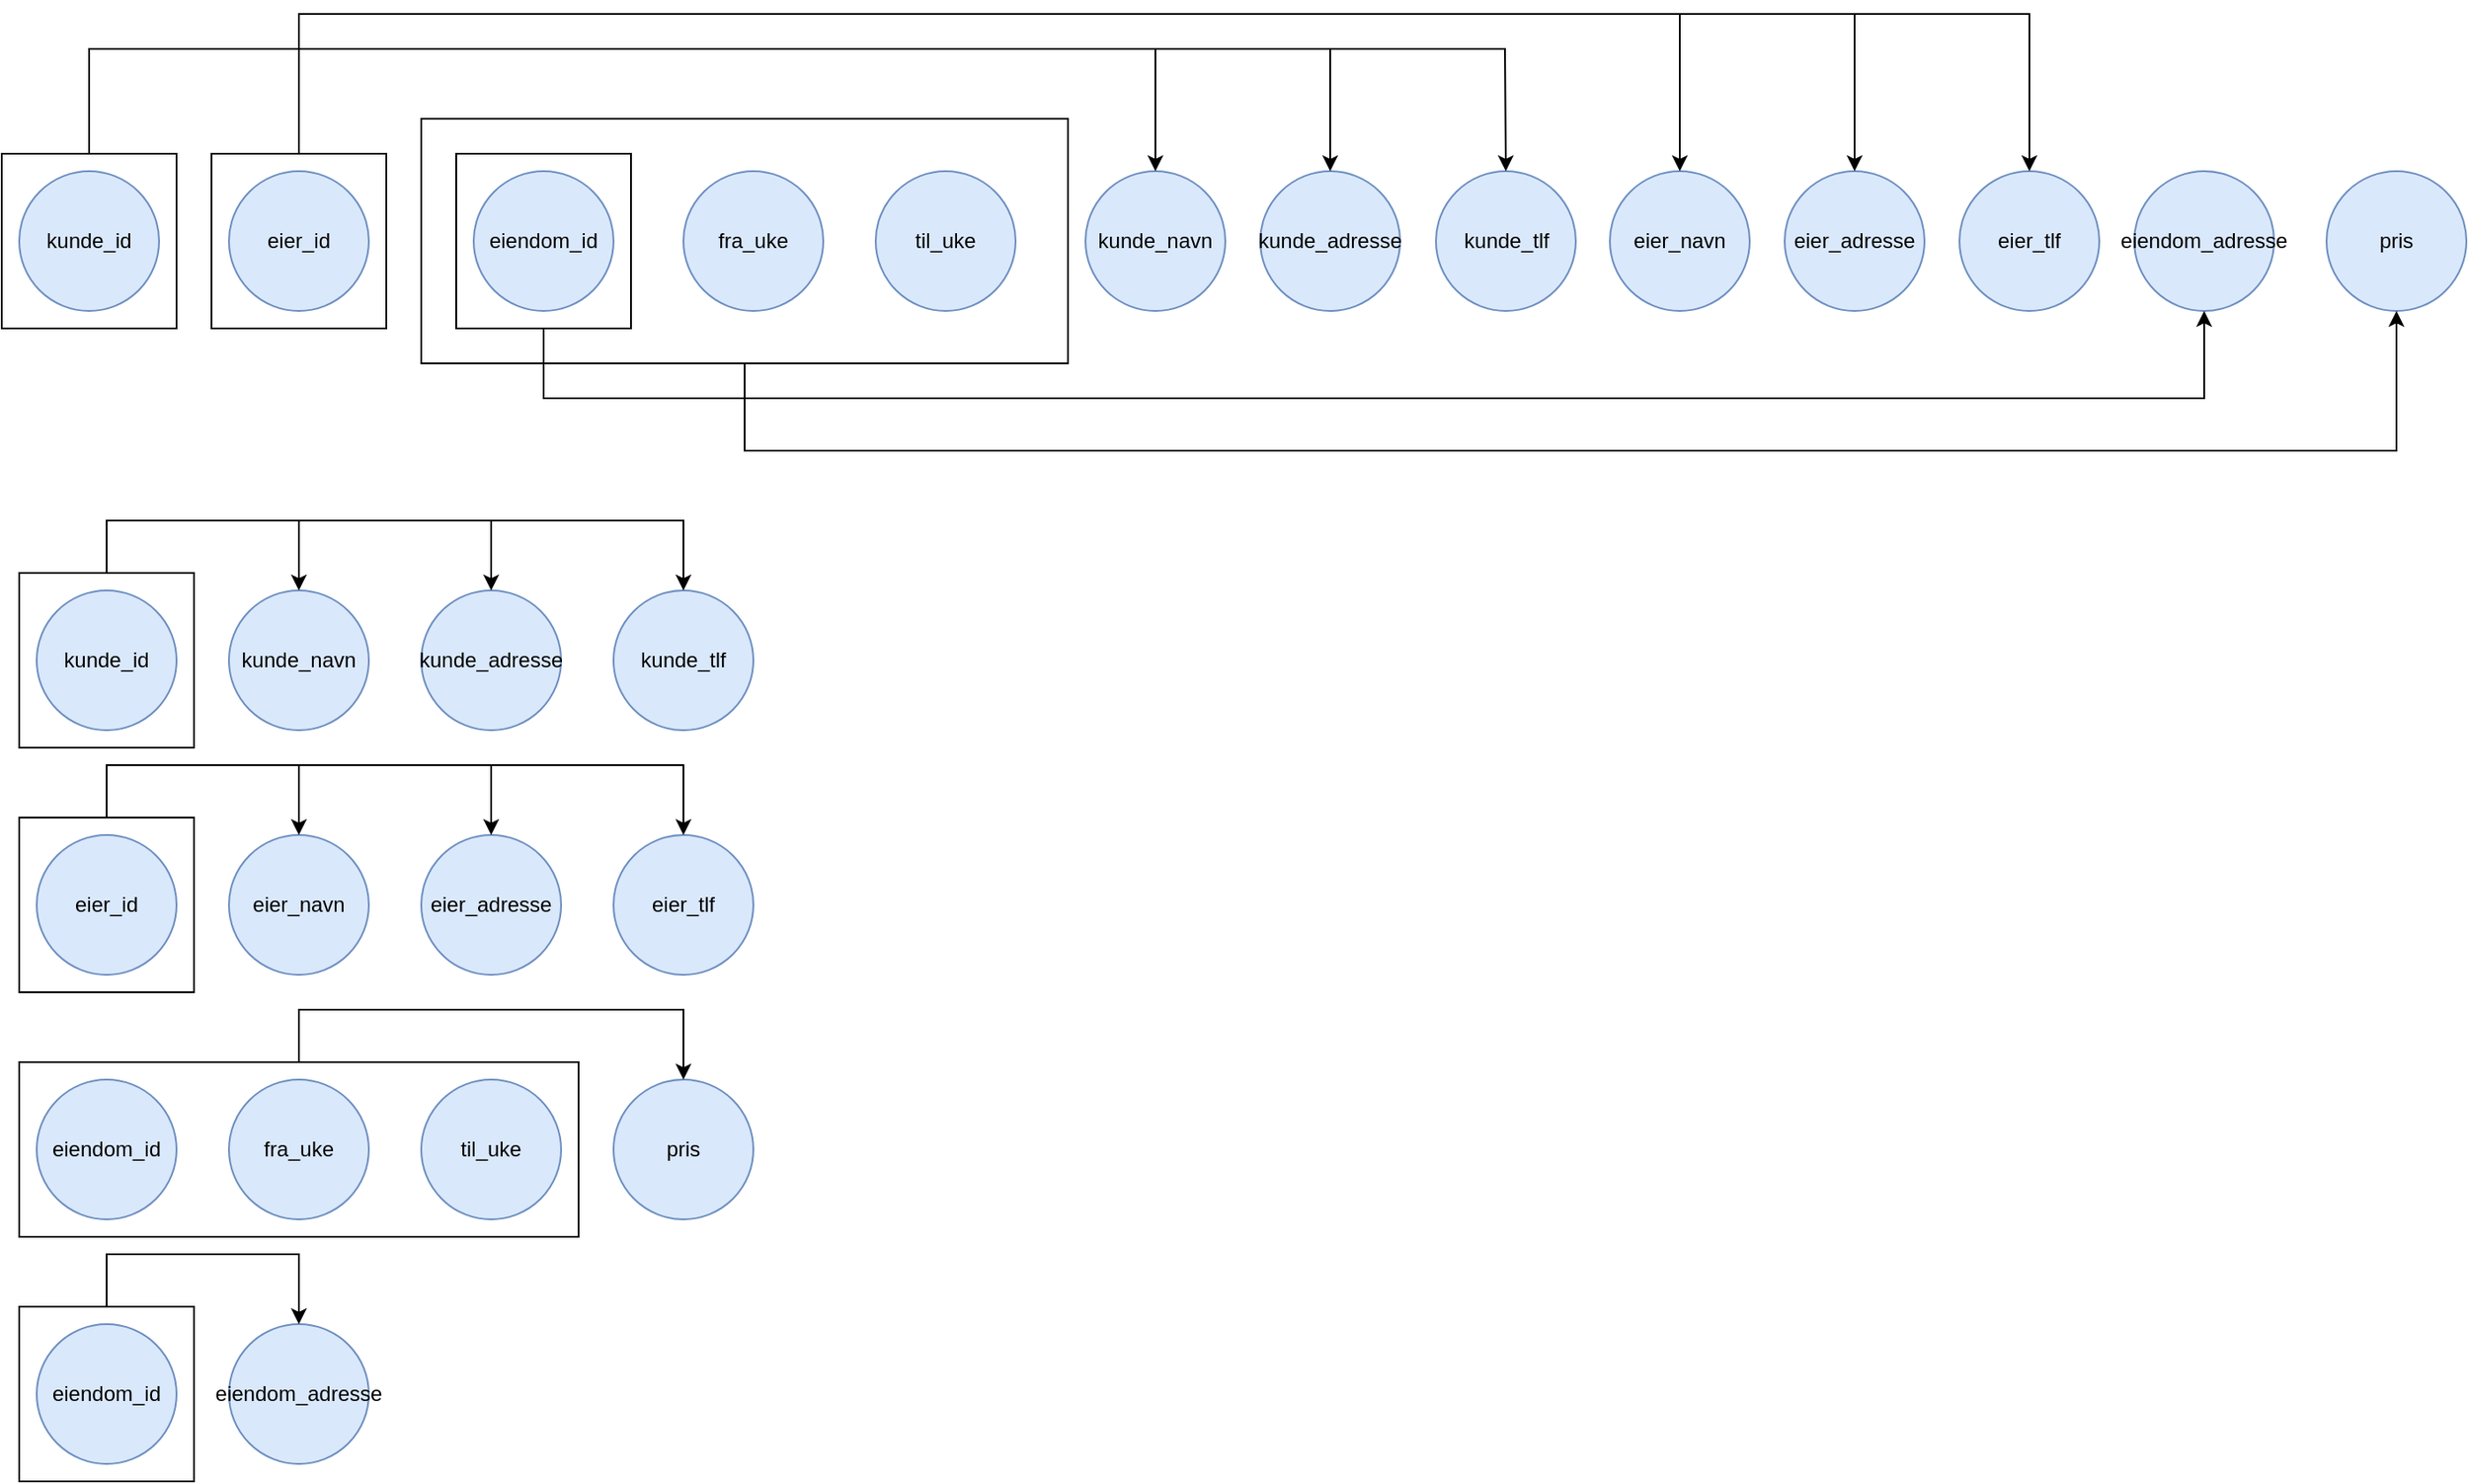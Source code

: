 <mxfile version="22.0.4" type="device">
  <diagram name="Page-1" id="8-PCU2m4X0ELDHW_90lA">
    <mxGraphModel dx="1541" dy="790" grid="0" gridSize="10" guides="1" tooltips="1" connect="1" arrows="1" fold="1" page="1" pageScale="1" pageWidth="827" pageHeight="1169" background="#FFFFFF" math="0" shadow="0">
      <root>
        <mxCell id="0" />
        <mxCell id="1" parent="0" />
        <mxCell id="g00sQHnWqVzmR2eCC8zy-61" value="" style="rounded=0;whiteSpace=wrap;html=1;" vertex="1" parent="1">
          <mxGeometry x="390" y="210" width="370" height="140" as="geometry" />
        </mxCell>
        <mxCell id="g00sQHnWqVzmR2eCC8zy-7" value="" style="rounded=0;whiteSpace=wrap;html=1;" vertex="1" parent="1">
          <mxGeometry x="150" y="230" width="100" height="100" as="geometry" />
        </mxCell>
        <mxCell id="g00sQHnWqVzmR2eCC8zy-1" value="kunde_id" style="ellipse;whiteSpace=wrap;html=1;aspect=fixed;fillColor=#dae8fc;strokeColor=#6c8ebf;" vertex="1" parent="1">
          <mxGeometry x="160" y="240" width="80" height="80" as="geometry" />
        </mxCell>
        <mxCell id="g00sQHnWqVzmR2eCC8zy-3" value="kunde_navn" style="ellipse;whiteSpace=wrap;html=1;aspect=fixed;fillColor=#dae8fc;strokeColor=#6c8ebf;" vertex="1" parent="1">
          <mxGeometry x="770" y="240" width="80" height="80" as="geometry" />
        </mxCell>
        <mxCell id="g00sQHnWqVzmR2eCC8zy-4" value="kunde_adresse" style="ellipse;whiteSpace=wrap;html=1;aspect=fixed;fillColor=#dae8fc;strokeColor=#6c8ebf;" vertex="1" parent="1">
          <mxGeometry x="870" y="240" width="80" height="80" as="geometry" />
        </mxCell>
        <mxCell id="g00sQHnWqVzmR2eCC8zy-5" value="kunde_tlf" style="ellipse;whiteSpace=wrap;html=1;aspect=fixed;fillColor=#dae8fc;strokeColor=#6c8ebf;" vertex="1" parent="1">
          <mxGeometry x="970.5" y="240" width="80" height="80" as="geometry" />
        </mxCell>
        <mxCell id="g00sQHnWqVzmR2eCC8zy-12" value="" style="rounded=0;whiteSpace=wrap;html=1;" vertex="1" parent="1">
          <mxGeometry x="410" y="230" width="100" height="100" as="geometry" />
        </mxCell>
        <mxCell id="g00sQHnWqVzmR2eCC8zy-13" value="eiendom_id" style="ellipse;whiteSpace=wrap;html=1;aspect=fixed;fillColor=#dae8fc;strokeColor=#6c8ebf;" vertex="1" parent="1">
          <mxGeometry x="420" y="240" width="80" height="80" as="geometry" />
        </mxCell>
        <mxCell id="g00sQHnWqVzmR2eCC8zy-14" value="eiendom_adresse" style="ellipse;whiteSpace=wrap;html=1;aspect=fixed;fillColor=#dae8fc;strokeColor=#6c8ebf;" vertex="1" parent="1">
          <mxGeometry x="1370" y="240" width="80" height="80" as="geometry" />
        </mxCell>
        <mxCell id="g00sQHnWqVzmR2eCC8zy-20" value="" style="rounded=0;whiteSpace=wrap;html=1;" vertex="1" parent="1">
          <mxGeometry x="270" y="230" width="100" height="100" as="geometry" />
        </mxCell>
        <mxCell id="g00sQHnWqVzmR2eCC8zy-21" value="eier_id" style="ellipse;whiteSpace=wrap;html=1;aspect=fixed;fillColor=#dae8fc;strokeColor=#6c8ebf;" vertex="1" parent="1">
          <mxGeometry x="280" y="240" width="80" height="80" as="geometry" />
        </mxCell>
        <mxCell id="g00sQHnWqVzmR2eCC8zy-22" value="eier_navn" style="ellipse;whiteSpace=wrap;html=1;aspect=fixed;fillColor=#dae8fc;strokeColor=#6c8ebf;" vertex="1" parent="1">
          <mxGeometry x="1070" y="240" width="80" height="80" as="geometry" />
        </mxCell>
        <mxCell id="g00sQHnWqVzmR2eCC8zy-23" value="eier_adresse" style="ellipse;whiteSpace=wrap;html=1;aspect=fixed;fillColor=#dae8fc;strokeColor=#6c8ebf;" vertex="1" parent="1">
          <mxGeometry x="1170" y="240" width="80" height="80" as="geometry" />
        </mxCell>
        <mxCell id="g00sQHnWqVzmR2eCC8zy-24" value="eier_tlf" style="ellipse;whiteSpace=wrap;html=1;aspect=fixed;fillColor=#dae8fc;strokeColor=#6c8ebf;" vertex="1" parent="1">
          <mxGeometry x="1270" y="240" width="80" height="80" as="geometry" />
        </mxCell>
        <mxCell id="g00sQHnWqVzmR2eCC8zy-29" value="fra_uke" style="ellipse;whiteSpace=wrap;html=1;aspect=fixed;fillColor=#dae8fc;strokeColor=#6c8ebf;" vertex="1" parent="1">
          <mxGeometry x="540" y="240" width="80" height="80" as="geometry" />
        </mxCell>
        <mxCell id="g00sQHnWqVzmR2eCC8zy-30" value="til_uke" style="ellipse;whiteSpace=wrap;html=1;aspect=fixed;fillColor=#dae8fc;strokeColor=#6c8ebf;" vertex="1" parent="1">
          <mxGeometry x="650" y="240" width="80" height="80" as="geometry" />
        </mxCell>
        <mxCell id="g00sQHnWqVzmR2eCC8zy-32" value="pris" style="ellipse;whiteSpace=wrap;html=1;aspect=fixed;fillColor=#dae8fc;strokeColor=#6c8ebf;" vertex="1" parent="1">
          <mxGeometry x="1480" y="240" width="80" height="80" as="geometry" />
        </mxCell>
        <mxCell id="g00sQHnWqVzmR2eCC8zy-35" value="" style="rounded=0;whiteSpace=wrap;html=1;" vertex="1" parent="1">
          <mxGeometry x="160" y="470" width="100" height="100" as="geometry" />
        </mxCell>
        <mxCell id="g00sQHnWqVzmR2eCC8zy-36" value="kunde_id" style="ellipse;whiteSpace=wrap;html=1;aspect=fixed;fillColor=#dae8fc;strokeColor=#6c8ebf;" vertex="1" parent="1">
          <mxGeometry x="170" y="480" width="80" height="80" as="geometry" />
        </mxCell>
        <mxCell id="g00sQHnWqVzmR2eCC8zy-37" value="kunde_navn" style="ellipse;whiteSpace=wrap;html=1;aspect=fixed;fillColor=#dae8fc;strokeColor=#6c8ebf;" vertex="1" parent="1">
          <mxGeometry x="280" y="480" width="80" height="80" as="geometry" />
        </mxCell>
        <mxCell id="g00sQHnWqVzmR2eCC8zy-38" value="kunde_adresse" style="ellipse;whiteSpace=wrap;html=1;aspect=fixed;fillColor=#dae8fc;strokeColor=#6c8ebf;" vertex="1" parent="1">
          <mxGeometry x="390" y="480" width="80" height="80" as="geometry" />
        </mxCell>
        <mxCell id="g00sQHnWqVzmR2eCC8zy-39" value="kunde_tlf" style="ellipse;whiteSpace=wrap;html=1;aspect=fixed;fillColor=#dae8fc;strokeColor=#6c8ebf;" vertex="1" parent="1">
          <mxGeometry x="500" y="480" width="80" height="80" as="geometry" />
        </mxCell>
        <mxCell id="g00sQHnWqVzmR2eCC8zy-40" value="" style="endArrow=classic;html=1;rounded=0;exitX=0.5;exitY=0;exitDx=0;exitDy=0;entryX=0.5;entryY=0;entryDx=0;entryDy=0;" edge="1" parent="1" source="g00sQHnWqVzmR2eCC8zy-35" target="g00sQHnWqVzmR2eCC8zy-37">
          <mxGeometry width="50" height="50" relative="1" as="geometry">
            <mxPoint x="400" y="580" as="sourcePoint" />
            <mxPoint x="370" y="440" as="targetPoint" />
            <Array as="points">
              <mxPoint x="210" y="440" />
              <mxPoint x="320" y="440" />
            </Array>
          </mxGeometry>
        </mxCell>
        <mxCell id="g00sQHnWqVzmR2eCC8zy-41" value="" style="endArrow=classic;html=1;rounded=0;entryX=0.5;entryY=0;entryDx=0;entryDy=0;" edge="1" parent="1" target="g00sQHnWqVzmR2eCC8zy-38">
          <mxGeometry width="50" height="50" relative="1" as="geometry">
            <mxPoint x="320" y="440" as="sourcePoint" />
            <mxPoint x="450" y="530" as="targetPoint" />
            <Array as="points">
              <mxPoint x="430" y="440" />
            </Array>
          </mxGeometry>
        </mxCell>
        <mxCell id="g00sQHnWqVzmR2eCC8zy-42" value="" style="endArrow=classic;html=1;rounded=0;entryX=0.5;entryY=0;entryDx=0;entryDy=0;" edge="1" parent="1" target="g00sQHnWqVzmR2eCC8zy-39">
          <mxGeometry width="50" height="50" relative="1" as="geometry">
            <mxPoint x="430" y="440" as="sourcePoint" />
            <mxPoint x="440" y="490" as="targetPoint" />
            <Array as="points">
              <mxPoint x="540" y="440" />
            </Array>
          </mxGeometry>
        </mxCell>
        <mxCell id="g00sQHnWqVzmR2eCC8zy-43" value="" style="rounded=0;whiteSpace=wrap;html=1;" vertex="1" parent="1">
          <mxGeometry x="160" y="890" width="100" height="100" as="geometry" />
        </mxCell>
        <mxCell id="g00sQHnWqVzmR2eCC8zy-44" value="eiendom_id" style="ellipse;whiteSpace=wrap;html=1;aspect=fixed;fillColor=#dae8fc;strokeColor=#6c8ebf;" vertex="1" parent="1">
          <mxGeometry x="170" y="900" width="80" height="80" as="geometry" />
        </mxCell>
        <mxCell id="g00sQHnWqVzmR2eCC8zy-45" value="eiendom_adresse" style="ellipse;whiteSpace=wrap;html=1;aspect=fixed;fillColor=#dae8fc;strokeColor=#6c8ebf;" vertex="1" parent="1">
          <mxGeometry x="280" y="900" width="80" height="80" as="geometry" />
        </mxCell>
        <mxCell id="g00sQHnWqVzmR2eCC8zy-46" value="" style="endArrow=classic;html=1;rounded=0;exitX=0.5;exitY=0;exitDx=0;exitDy=0;entryX=0.5;entryY=0;entryDx=0;entryDy=0;" edge="1" parent="1" source="g00sQHnWqVzmR2eCC8zy-43" target="g00sQHnWqVzmR2eCC8zy-45">
          <mxGeometry width="50" height="50" relative="1" as="geometry">
            <mxPoint x="400" y="1000" as="sourcePoint" />
            <mxPoint x="370" y="860" as="targetPoint" />
            <Array as="points">
              <mxPoint x="210" y="860" />
              <mxPoint x="320" y="860" />
            </Array>
          </mxGeometry>
        </mxCell>
        <mxCell id="g00sQHnWqVzmR2eCC8zy-47" value="" style="rounded=0;whiteSpace=wrap;html=1;" vertex="1" parent="1">
          <mxGeometry x="160" y="610" width="100" height="100" as="geometry" />
        </mxCell>
        <mxCell id="g00sQHnWqVzmR2eCC8zy-48" value="eier_id" style="ellipse;whiteSpace=wrap;html=1;aspect=fixed;fillColor=#dae8fc;strokeColor=#6c8ebf;" vertex="1" parent="1">
          <mxGeometry x="170" y="620" width="80" height="80" as="geometry" />
        </mxCell>
        <mxCell id="g00sQHnWqVzmR2eCC8zy-49" value="eier_navn" style="ellipse;whiteSpace=wrap;html=1;aspect=fixed;fillColor=#dae8fc;strokeColor=#6c8ebf;" vertex="1" parent="1">
          <mxGeometry x="280" y="620" width="80" height="80" as="geometry" />
        </mxCell>
        <mxCell id="g00sQHnWqVzmR2eCC8zy-50" value="eier_adresse" style="ellipse;whiteSpace=wrap;html=1;aspect=fixed;fillColor=#dae8fc;strokeColor=#6c8ebf;" vertex="1" parent="1">
          <mxGeometry x="390" y="620" width="80" height="80" as="geometry" />
        </mxCell>
        <mxCell id="g00sQHnWqVzmR2eCC8zy-51" value="eier_tlf" style="ellipse;whiteSpace=wrap;html=1;aspect=fixed;fillColor=#dae8fc;strokeColor=#6c8ebf;" vertex="1" parent="1">
          <mxGeometry x="500" y="620" width="80" height="80" as="geometry" />
        </mxCell>
        <mxCell id="g00sQHnWqVzmR2eCC8zy-52" value="" style="endArrow=classic;html=1;rounded=0;exitX=0.5;exitY=0;exitDx=0;exitDy=0;entryX=0.5;entryY=0;entryDx=0;entryDy=0;" edge="1" parent="1" source="g00sQHnWqVzmR2eCC8zy-47" target="g00sQHnWqVzmR2eCC8zy-49">
          <mxGeometry width="50" height="50" relative="1" as="geometry">
            <mxPoint x="400" y="720" as="sourcePoint" />
            <mxPoint x="370" y="580" as="targetPoint" />
            <Array as="points">
              <mxPoint x="210" y="580" />
              <mxPoint x="320" y="580" />
            </Array>
          </mxGeometry>
        </mxCell>
        <mxCell id="g00sQHnWqVzmR2eCC8zy-53" value="" style="endArrow=classic;html=1;rounded=0;entryX=0.5;entryY=0;entryDx=0;entryDy=0;" edge="1" parent="1" target="g00sQHnWqVzmR2eCC8zy-50">
          <mxGeometry width="50" height="50" relative="1" as="geometry">
            <mxPoint x="320" y="580" as="sourcePoint" />
            <mxPoint x="450" y="670" as="targetPoint" />
            <Array as="points">
              <mxPoint x="430" y="580" />
            </Array>
          </mxGeometry>
        </mxCell>
        <mxCell id="g00sQHnWqVzmR2eCC8zy-54" value="" style="endArrow=classic;html=1;rounded=0;entryX=0.5;entryY=0;entryDx=0;entryDy=0;" edge="1" parent="1" target="g00sQHnWqVzmR2eCC8zy-51">
          <mxGeometry width="50" height="50" relative="1" as="geometry">
            <mxPoint x="430" y="580" as="sourcePoint" />
            <mxPoint x="440" y="630" as="targetPoint" />
            <Array as="points">
              <mxPoint x="540" y="580" />
            </Array>
          </mxGeometry>
        </mxCell>
        <mxCell id="g00sQHnWqVzmR2eCC8zy-55" value="" style="rounded=0;whiteSpace=wrap;html=1;" vertex="1" parent="1">
          <mxGeometry x="160" y="750" width="320" height="100" as="geometry" />
        </mxCell>
        <mxCell id="g00sQHnWqVzmR2eCC8zy-56" value="fra_uke" style="ellipse;whiteSpace=wrap;html=1;aspect=fixed;fillColor=#dae8fc;strokeColor=#6c8ebf;" vertex="1" parent="1">
          <mxGeometry x="280" y="760" width="80" height="80" as="geometry" />
        </mxCell>
        <mxCell id="g00sQHnWqVzmR2eCC8zy-57" value="til_uke" style="ellipse;whiteSpace=wrap;html=1;aspect=fixed;fillColor=#dae8fc;strokeColor=#6c8ebf;" vertex="1" parent="1">
          <mxGeometry x="390" y="760" width="80" height="80" as="geometry" />
        </mxCell>
        <mxCell id="g00sQHnWqVzmR2eCC8zy-58" value="pris" style="ellipse;whiteSpace=wrap;html=1;aspect=fixed;fillColor=#dae8fc;strokeColor=#6c8ebf;" vertex="1" parent="1">
          <mxGeometry x="500" y="760" width="80" height="80" as="geometry" />
        </mxCell>
        <mxCell id="g00sQHnWqVzmR2eCC8zy-59" value="" style="endArrow=classic;html=1;rounded=0;exitX=0.5;exitY=0;exitDx=0;exitDy=0;" edge="1" parent="1" source="g00sQHnWqVzmR2eCC8zy-55" target="g00sQHnWqVzmR2eCC8zy-58">
          <mxGeometry width="50" height="50" relative="1" as="geometry">
            <mxPoint x="424" y="740" as="sourcePoint" />
            <mxPoint x="534" y="750" as="targetPoint" />
            <Array as="points">
              <mxPoint x="320" y="720" />
              <mxPoint x="460" y="720" />
              <mxPoint x="540" y="720" />
            </Array>
          </mxGeometry>
        </mxCell>
        <mxCell id="g00sQHnWqVzmR2eCC8zy-65" value="" style="endArrow=classic;html=1;rounded=0;exitX=0.5;exitY=0;exitDx=0;exitDy=0;entryX=0.5;entryY=0;entryDx=0;entryDy=0;" edge="1" parent="1" source="g00sQHnWqVzmR2eCC8zy-7" target="g00sQHnWqVzmR2eCC8zy-3">
          <mxGeometry width="50" height="50" relative="1" as="geometry">
            <mxPoint x="280" y="170" as="sourcePoint" />
            <mxPoint x="1310" y="170" as="targetPoint" />
            <Array as="points">
              <mxPoint x="200" y="170" />
              <mxPoint x="810" y="170" />
            </Array>
          </mxGeometry>
        </mxCell>
        <mxCell id="g00sQHnWqVzmR2eCC8zy-66" value="" style="endArrow=classic;html=1;rounded=0;entryX=0.5;entryY=0;entryDx=0;entryDy=0;" edge="1" parent="1" target="g00sQHnWqVzmR2eCC8zy-4">
          <mxGeometry width="50" height="50" relative="1" as="geometry">
            <mxPoint x="810" y="170" as="sourcePoint" />
            <mxPoint x="680" y="90" as="targetPoint" />
            <Array as="points">
              <mxPoint x="910" y="170" />
            </Array>
          </mxGeometry>
        </mxCell>
        <mxCell id="g00sQHnWqVzmR2eCC8zy-67" value="" style="endArrow=classic;html=1;rounded=0;entryX=0.5;entryY=0;entryDx=0;entryDy=0;" edge="1" parent="1" target="g00sQHnWqVzmR2eCC8zy-5">
          <mxGeometry width="50" height="50" relative="1" as="geometry">
            <mxPoint x="910" y="170" as="sourcePoint" />
            <mxPoint x="1070" y="170" as="targetPoint" />
            <Array as="points">
              <mxPoint x="1010" y="170" />
            </Array>
          </mxGeometry>
        </mxCell>
        <mxCell id="g00sQHnWqVzmR2eCC8zy-68" value="" style="endArrow=classic;html=1;rounded=0;exitX=0.5;exitY=0;exitDx=0;exitDy=0;entryX=0.5;entryY=0;entryDx=0;entryDy=0;" edge="1" parent="1" source="g00sQHnWqVzmR2eCC8zy-20" target="g00sQHnWqVzmR2eCC8zy-22">
          <mxGeometry width="50" height="50" relative="1" as="geometry">
            <mxPoint x="650" y="160" as="sourcePoint" />
            <mxPoint x="1160" y="150" as="targetPoint" />
            <Array as="points">
              <mxPoint x="320" y="150" />
              <mxPoint x="1110" y="150" />
            </Array>
          </mxGeometry>
        </mxCell>
        <mxCell id="g00sQHnWqVzmR2eCC8zy-69" value="" style="endArrow=classic;html=1;rounded=0;entryX=0.5;entryY=0;entryDx=0;entryDy=0;" edge="1" parent="1" target="g00sQHnWqVzmR2eCC8zy-23">
          <mxGeometry width="50" height="50" relative="1" as="geometry">
            <mxPoint x="1110" y="150" as="sourcePoint" />
            <mxPoint x="710" y="120" as="targetPoint" />
            <Array as="points">
              <mxPoint x="1210" y="150" />
            </Array>
          </mxGeometry>
        </mxCell>
        <mxCell id="g00sQHnWqVzmR2eCC8zy-70" value="" style="endArrow=classic;html=1;rounded=0;entryX=0.5;entryY=0;entryDx=0;entryDy=0;" edge="1" parent="1" target="g00sQHnWqVzmR2eCC8zy-24">
          <mxGeometry width="50" height="50" relative="1" as="geometry">
            <mxPoint x="1210" y="150" as="sourcePoint" />
            <mxPoint x="1360" y="150" as="targetPoint" />
            <Array as="points">
              <mxPoint x="1310" y="150" />
            </Array>
          </mxGeometry>
        </mxCell>
        <mxCell id="g00sQHnWqVzmR2eCC8zy-71" value="" style="endArrow=classic;html=1;rounded=0;exitX=0.5;exitY=1;exitDx=0;exitDy=0;entryX=0.5;entryY=1;entryDx=0;entryDy=0;" edge="1" parent="1" source="g00sQHnWqVzmR2eCC8zy-12" target="g00sQHnWqVzmR2eCC8zy-14">
          <mxGeometry width="50" height="50" relative="1" as="geometry">
            <mxPoint x="680" y="190" as="sourcePoint" />
            <mxPoint x="1390" y="370" as="targetPoint" />
            <Array as="points">
              <mxPoint x="460" y="370" />
              <mxPoint x="1410" y="370" />
            </Array>
          </mxGeometry>
        </mxCell>
        <mxCell id="g00sQHnWqVzmR2eCC8zy-72" value="" style="endArrow=classic;html=1;rounded=0;exitX=0.5;exitY=1;exitDx=0;exitDy=0;entryX=0.5;entryY=1;entryDx=0;entryDy=0;" edge="1" parent="1" source="g00sQHnWqVzmR2eCC8zy-61" target="g00sQHnWqVzmR2eCC8zy-32">
          <mxGeometry width="50" height="50" relative="1" as="geometry">
            <mxPoint x="690" y="200" as="sourcePoint" />
            <mxPoint x="1500" y="450" as="targetPoint" />
            <Array as="points">
              <mxPoint x="575" y="400" />
              <mxPoint x="1520" y="400" />
            </Array>
          </mxGeometry>
        </mxCell>
        <mxCell id="g00sQHnWqVzmR2eCC8zy-73" value="eiendom_id" style="ellipse;whiteSpace=wrap;html=1;aspect=fixed;fillColor=#dae8fc;strokeColor=#6c8ebf;" vertex="1" parent="1">
          <mxGeometry x="170" y="760" width="80" height="80" as="geometry" />
        </mxCell>
      </root>
    </mxGraphModel>
  </diagram>
</mxfile>
